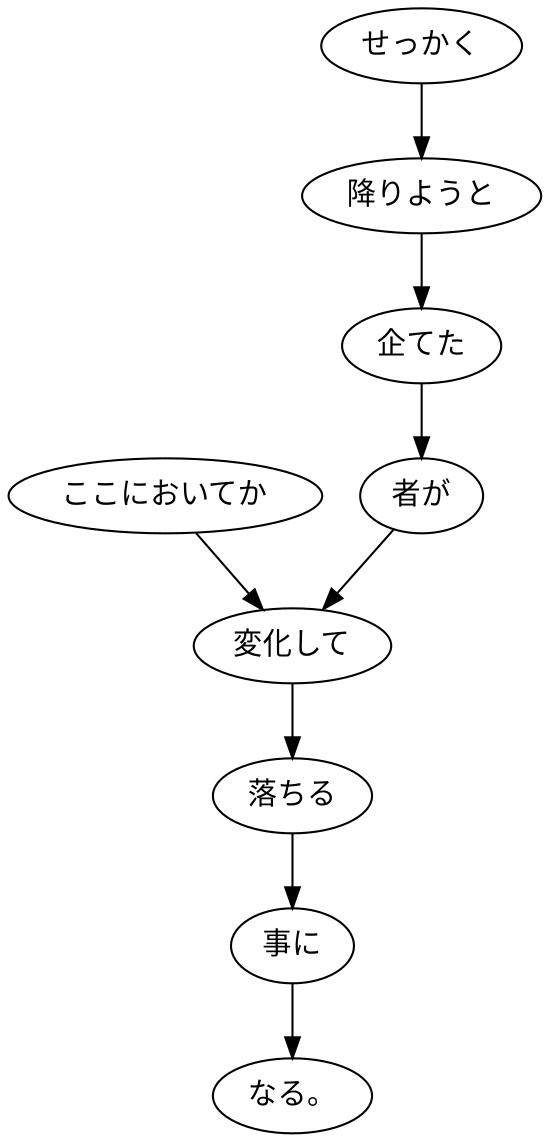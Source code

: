 digraph graph4111 {
	node0 [label="ここにおいてか"];
	node1 [label="せっかく"];
	node2 [label="降りようと"];
	node3 [label="企てた"];
	node4 [label="者が"];
	node5 [label="変化して"];
	node6 [label="落ちる"];
	node7 [label="事に"];
	node8 [label="なる。"];
	node0 -> node5;
	node1 -> node2;
	node2 -> node3;
	node3 -> node4;
	node4 -> node5;
	node5 -> node6;
	node6 -> node7;
	node7 -> node8;
}
